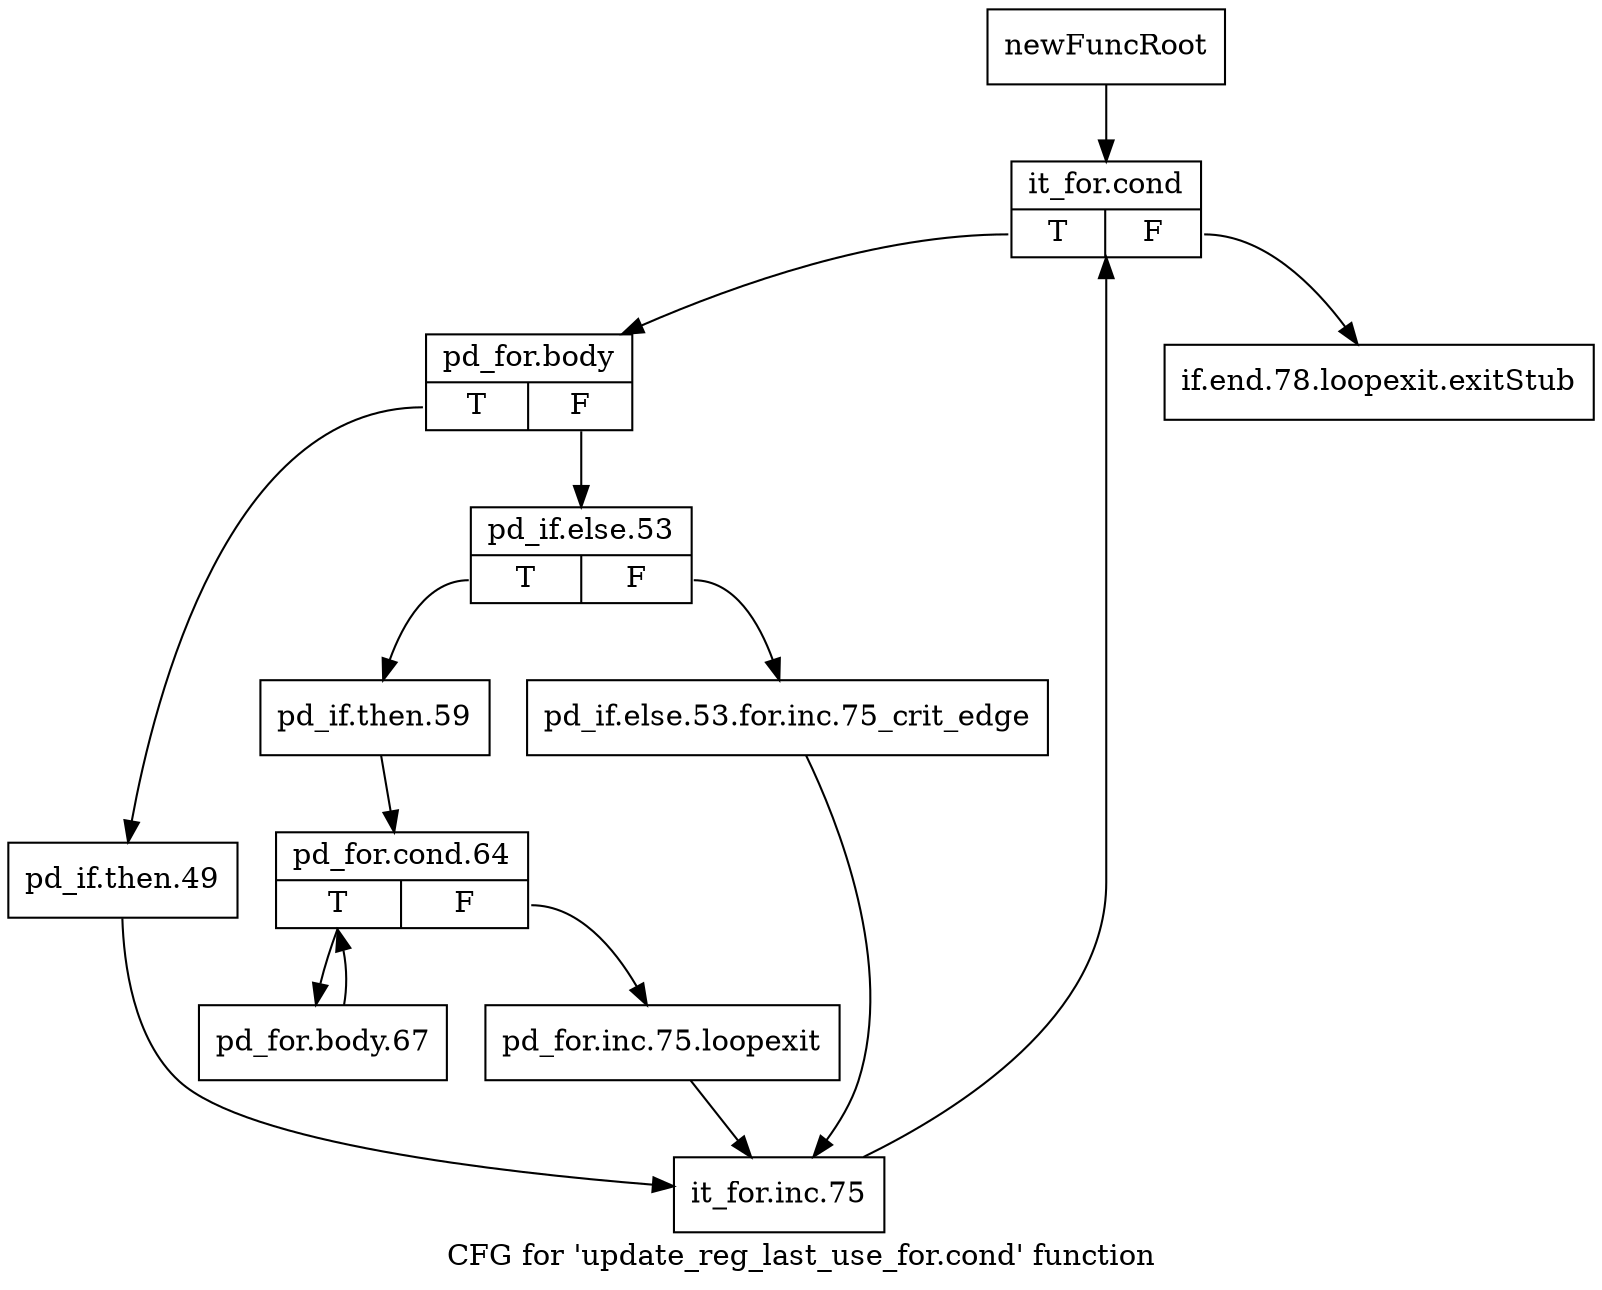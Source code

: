 digraph "CFG for 'update_reg_last_use_for.cond' function" {
	label="CFG for 'update_reg_last_use_for.cond' function";

	Node0xb538710 [shape=record,label="{newFuncRoot}"];
	Node0xb538710 -> Node0xb5387b0;
	Node0xb538760 [shape=record,label="{if.end.78.loopexit.exitStub}"];
	Node0xb5387b0 [shape=record,label="{it_for.cond|{<s0>T|<s1>F}}"];
	Node0xb5387b0:s0 -> Node0xb538800;
	Node0xb5387b0:s1 -> Node0xb538760;
	Node0xb538800 [shape=record,label="{pd_for.body|{<s0>T|<s1>F}}"];
	Node0xb538800:s0 -> Node0xb538a30;
	Node0xb538800:s1 -> Node0xb538850;
	Node0xb538850 [shape=record,label="{pd_if.else.53|{<s0>T|<s1>F}}"];
	Node0xb538850:s0 -> Node0xb5388f0;
	Node0xb538850:s1 -> Node0xb5388a0;
	Node0xb5388a0 [shape=record,label="{pd_if.else.53.for.inc.75_crit_edge}"];
	Node0xb5388a0 -> Node0xb538a80;
	Node0xb5388f0 [shape=record,label="{pd_if.then.59}"];
	Node0xb5388f0 -> Node0xb538940;
	Node0xb538940 [shape=record,label="{pd_for.cond.64|{<s0>T|<s1>F}}"];
	Node0xb538940:s0 -> Node0xb5389e0;
	Node0xb538940:s1 -> Node0xb538990;
	Node0xb538990 [shape=record,label="{pd_for.inc.75.loopexit}"];
	Node0xb538990 -> Node0xb538a80;
	Node0xb5389e0 [shape=record,label="{pd_for.body.67}"];
	Node0xb5389e0 -> Node0xb538940;
	Node0xb538a30 [shape=record,label="{pd_if.then.49}"];
	Node0xb538a30 -> Node0xb538a80;
	Node0xb538a80 [shape=record,label="{it_for.inc.75}"];
	Node0xb538a80 -> Node0xb5387b0;
}
